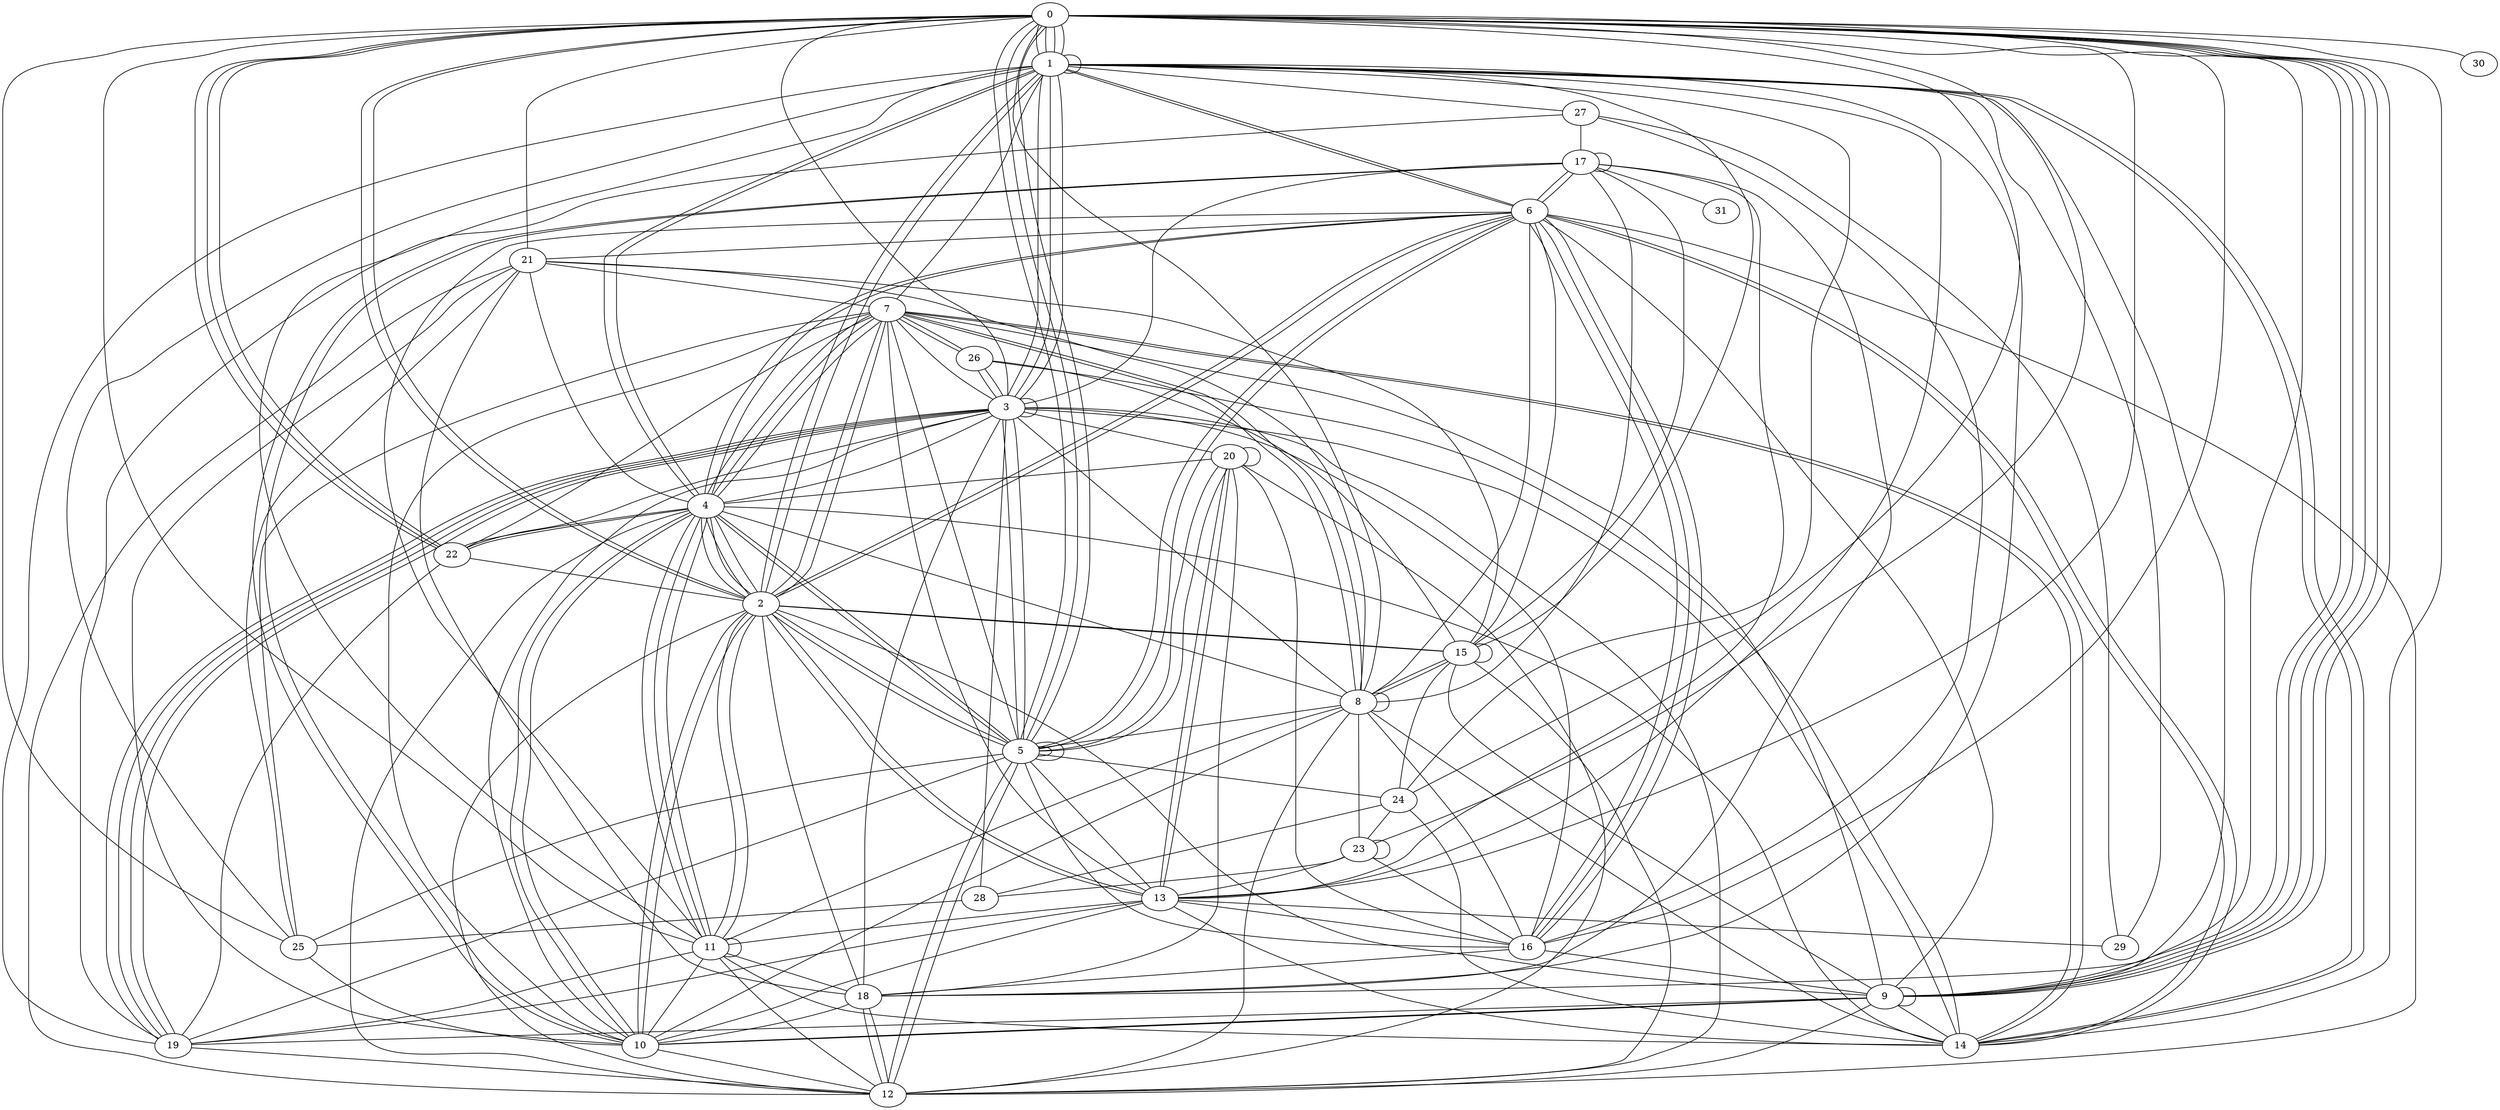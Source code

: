 graph G {
0;
1;
2;
3;
4;
5;
6;
7;
8;
9;
10;
11;
12;
13;
14;
15;
16;
17;
18;
19;
20;
21;
22;
23;
24;
25;
26;
27;
28;
29;
30;
31;
6--21 ;
7--8 ;
5--4 ;
13--14 ;
16--6 ;
1--0 ;
4--6 ;
18--1 ;
14--1 ;
1--13 ;
4--12 ;
4--2 ;
11--0 ;
2--15 ;
0--1 ;
27--17 ;
6--17 ;
6--2 ;
5--3 ;
9--0 ;
1--14 ;
11--10 ;
24--15 ;
12--6 ;
4--2 ;
2--1 ;
15--8 ;
3--7 ;
7--26 ;
19--12 ;
0--8 ;
4--1 ;
0--1 ;
2--0 ;
3--1 ;
6--5 ;
7--13 ;
6--2 ;
15--15 ;
5--6 ;
13--0 ;
9--0 ;
6--4 ;
3--17 ;
8--3 ;
0--9 ;
5--2 ;
20--5 ;
22--4 ;
18--12 ;
5--5 ;
17--18 ;
18--20 ;
9--12 ;
11--14 ;
3--20 ;
0--5 ;
8--5 ;
15--2 ;
19--3 ;
3--14 ;
0--16 ;
14--8 ;
26--7 ;
9--10 ;
0--25 ;
9--19 ;
12--21 ;
2--4 ;
0--23 ;
26--14 ;
20--5 ;
1--6 ;
28--3 ;
25--21 ;
23--28 ;
5--12 ;
1--27 ;
5--5 ;
9--10 ;
8--12 ;
7--14 ;
17--17 ;
3--0 ;
16--27 ;
11--11 ;
16--6 ;
14--24 ;
22--3 ;
4--2 ;
8--10 ;
11--8 ;
15--21 ;
8--8 ;
6--1 ;
5--24 ;
0--22 ;
9--15 ;
24--23 ;
1--0 ;
23--16 ;
11--2 ;
9--7 ;
18--3 ;
21--18 ;
8--15 ;
9--2 ;
7--4 ;
11--19 ;
1--24 ;
10--17 ;
27--29 ;
25--5 ;
0--14 ;
2--10 ;
9--10 ;
10--4 ;
2--13 ;
9--9 ;
18--0 ;
4--5 ;
5--16 ;
11--4 ;
26--3 ;
7--5 ;
1--25 ;
18--2 ;
13--10 ;
6--9 ;
7--14 ;
3--12 ;
15--6 ;
2--0 ;
7--4 ;
5--0 ;
2--12 ;
7--8 ;
5--12 ;
25--10 ;
17--10 ;
7--22 ;
9--1 ;
13--20 ;
7--1 ;
3--5 ;
4--21 ;
15--26 ;
13--29 ;
2--10 ;
1--3 ;
0--30 ;
15--17 ;
16--6 ;
14--6 ;
0--9 ;
1--4 ;
4--11 ;
4--22 ;
1--2 ;
2--11 ;
12--20 ;
3--10 ;
23--23 ;
1--11 ;
0--21 ;
17--13 ;
20--16 ;
3--4 ;
1--15 ;
11--18 ;
10--7 ;
18--10 ;
22--2 ;
3--19 ;
9--14 ;
22--19 ;
28--24 ;
11--12 ;
20--4 ;
18--12 ;
16--3 ;
22--0 ;
13--16 ;
8--6 ;
9--0 ;
19--27 ;
3--26 ;
2--13 ;
17--6 ;
4--11 ;
20--20 ;
25--7 ;
7--4 ;
10--12 ;
23--13 ;
17--31 ;
1--3 ;
1--1 ;
17--8 ;
19--1 ;
20--13 ;
4--8 ;
5--19 ;
2--7 ;
21--7 ;
28--25 ;
10--4 ;
0--24 ;
16--9 ;
16--8 ;
7--2 ;
5--2 ;
5--0 ;
13--11 ;
19--3 ;
15--12 ;
29--1 ;
6--11 ;
3--3 ;
4--14 ;
16--18 ;
21--10 ;
13--5 ;
23--8 ;
22--0 ;
19--3 ;
14--6 ;
13--19 ;
8--21 ;
}
